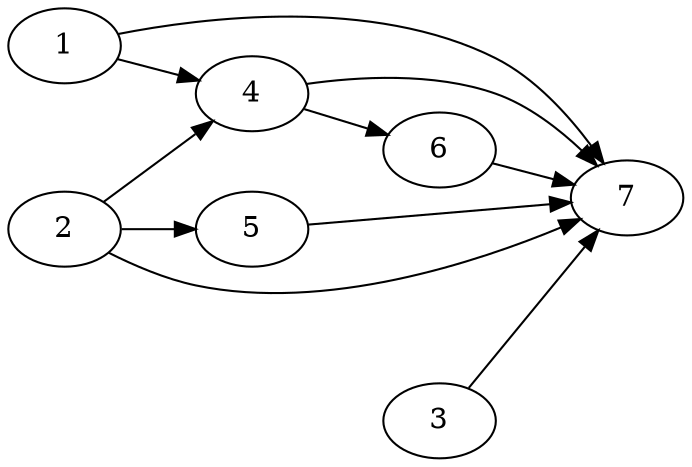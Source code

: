 // Precedence Graph
digraph {
	graph [rankdir=LR]
	1
	2
	3
	4
	1 -> 4
	2 -> 4
	5
	2 -> 5
	6
	4 -> 6
	7
	1 -> 7
	2 -> 7
	3 -> 7
	4 -> 7
	5 -> 7
	6 -> 7
}
